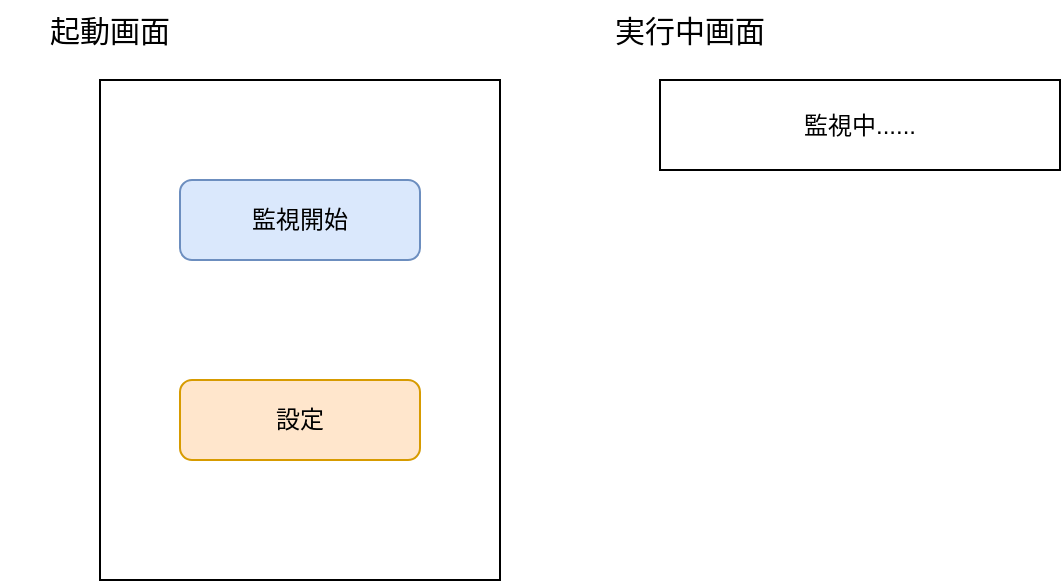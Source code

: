 <mxfile>
    <diagram id="joFSQwPKd1pgUaN3gR4A" name="ページ1">
        <mxGraphModel dx="1009" dy="719" grid="1" gridSize="10" guides="1" tooltips="1" connect="1" arrows="1" fold="1" page="1" pageScale="1" pageWidth="827" pageHeight="1169" math="0" shadow="0">
            <root>
                <mxCell id="0"/>
                <mxCell id="1" parent="0"/>
                <mxCell id="2" value="" style="rounded=0;whiteSpace=wrap;html=1;" parent="1" vertex="1">
                    <mxGeometry x="80" y="110" width="200" height="250" as="geometry"/>
                </mxCell>
                <mxCell id="3" value="監視開始" style="rounded=1;whiteSpace=wrap;html=1;fillColor=#dae8fc;strokeColor=#6c8ebf;" parent="1" vertex="1">
                    <mxGeometry x="120" y="160" width="120" height="40" as="geometry"/>
                </mxCell>
                <mxCell id="4" value="設定" style="rounded=1;whiteSpace=wrap;html=1;fillColor=#ffe6cc;strokeColor=#d79b00;" parent="1" vertex="1">
                    <mxGeometry x="120" y="260" width="120" height="40" as="geometry"/>
                </mxCell>
                <mxCell id="40" value="" style="rounded=0;whiteSpace=wrap;html=1;" parent="1" vertex="1">
                    <mxGeometry x="360" y="110" width="200" height="45" as="geometry"/>
                </mxCell>
                <mxCell id="41" value="監視中......" style="text;html=1;strokeColor=none;fillColor=none;align=center;verticalAlign=middle;whiteSpace=wrap;rounded=0;" parent="1" vertex="1">
                    <mxGeometry x="405" y="117.5" width="110" height="30" as="geometry"/>
                </mxCell>
                <mxCell id="mRTNBz1axSE0XRf-Ghjh-41" value="&lt;font style=&quot;font-size: 15px&quot;&gt;起動画面&lt;/font&gt;" style="text;html=1;strokeColor=none;fillColor=none;align=center;verticalAlign=middle;whiteSpace=wrap;rounded=0;" parent="1" vertex="1">
                    <mxGeometry x="30" y="70" width="110" height="30" as="geometry"/>
                </mxCell>
                <mxCell id="mRTNBz1axSE0XRf-Ghjh-42" value="&lt;font style=&quot;font-size: 15px&quot;&gt;実行中画面&lt;/font&gt;" style="text;html=1;strokeColor=none;fillColor=none;align=center;verticalAlign=middle;whiteSpace=wrap;rounded=0;" parent="1" vertex="1">
                    <mxGeometry x="320" y="70" width="110" height="30" as="geometry"/>
                </mxCell>
            </root>
        </mxGraphModel>
    </diagram>
    <diagram id="bGEK2ODulcbfgAPES69J" name="ページ2">
        <mxGraphModel dx="776" dy="669" grid="1" gridSize="10" guides="1" tooltips="1" connect="1" arrows="1" fold="1" page="1" pageScale="1" pageWidth="827" pageHeight="1169" math="0" shadow="0">
            <root>
                <mxCell id="CDdQbXF60Y6zYo539mXS-0"/>
                <mxCell id="CDdQbXF60Y6zYo539mXS-1" parent="CDdQbXF60Y6zYo539mXS-0"/>
                <mxCell id="g7K7pdbXOW3chDNbEAsn-0" value="" style="rounded=0;whiteSpace=wrap;html=1;" parent="CDdQbXF60Y6zYo539mXS-1" vertex="1">
                    <mxGeometry x="440" y="110" width="240" height="280" as="geometry"/>
                </mxCell>
                <mxCell id="g7K7pdbXOW3chDNbEAsn-1" value="監視開始" style="rounded=1;whiteSpace=wrap;html=1;fillColor=#dae8fc;strokeColor=#6c8ebf;" parent="CDdQbXF60Y6zYo539mXS-1" vertex="1">
                    <mxGeometry x="500" y="330" width="120" height="40" as="geometry"/>
                </mxCell>
                <mxCell id="g7K7pdbXOW3chDNbEAsn-2" value="通知音の鳴る秒数" style="text;html=1;strokeColor=none;fillColor=none;align=center;verticalAlign=middle;whiteSpace=wrap;rounded=0;" parent="CDdQbXF60Y6zYo539mXS-1" vertex="1">
                    <mxGeometry x="460" y="130" width="110" height="30" as="geometry"/>
                </mxCell>
                <mxCell id="g7K7pdbXOW3chDNbEAsn-3" value="音量テスト" style="text;html=1;strokeColor=none;fillColor=none;align=center;verticalAlign=middle;whiteSpace=wrap;rounded=0;" parent="CDdQbXF60Y6zYo539mXS-1" vertex="1">
                    <mxGeometry x="460" y="185" width="80" height="30" as="geometry"/>
                </mxCell>
                <mxCell id="g7K7pdbXOW3chDNbEAsn-4" value="&lt;b&gt;| |&lt;/b&gt;" style="rounded=1;whiteSpace=wrap;html=1;" parent="CDdQbXF60Y6zYo539mXS-1" vertex="1">
                    <mxGeometry x="605" y="180" width="50" height="40" as="geometry"/>
                </mxCell>
                <mxCell id="g7K7pdbXOW3chDNbEAsn-5" value="自動再起動" style="text;html=1;strokeColor=none;fillColor=none;align=center;verticalAlign=middle;whiteSpace=wrap;rounded=0;" parent="CDdQbXF60Y6zYo539mXS-1" vertex="1">
                    <mxGeometry x="460" y="235" width="80" height="30" as="geometry"/>
                </mxCell>
                <mxCell id="g7K7pdbXOW3chDNbEAsn-6" value="5" style="rounded=0;whiteSpace=wrap;html=1;" parent="CDdQbXF60Y6zYo539mXS-1" vertex="1">
                    <mxGeometry x="605" y="130" width="35" height="30" as="geometry"/>
                </mxCell>
                <mxCell id="g7K7pdbXOW3chDNbEAsn-7" value="秒" style="text;html=1;strokeColor=none;fillColor=none;align=center;verticalAlign=middle;whiteSpace=wrap;rounded=0;" parent="CDdQbXF60Y6zYo539mXS-1" vertex="1">
                    <mxGeometry x="640" y="130" width="26" height="30" as="geometry"/>
                </mxCell>
                <mxCell id="g7K7pdbXOW3chDNbEAsn-8" value="ON" style="rounded=1;whiteSpace=wrap;html=1;" parent="CDdQbXF60Y6zYo539mXS-1" vertex="1">
                    <mxGeometry x="605" y="240" width="50" height="30" as="geometry"/>
                </mxCell>
                <mxCell id="g7K7pdbXOW3chDNbEAsn-9" value="C:\Users" style="rounded=0;whiteSpace=wrap;html=1;align=left;" parent="CDdQbXF60Y6zYo539mXS-1" vertex="1">
                    <mxGeometry x="520" y="290" width="146" height="20" as="geometry"/>
                </mxCell>
                <mxCell id="g7K7pdbXOW3chDNbEAsn-10" value="パス" style="text;html=1;strokeColor=none;fillColor=none;align=center;verticalAlign=middle;whiteSpace=wrap;rounded=0;" parent="CDdQbXF60Y6zYo539mXS-1" vertex="1">
                    <mxGeometry x="460" y="290" width="50" height="20" as="geometry"/>
                </mxCell>
                <mxCell id="g7K7pdbXOW3chDNbEAsn-11" value="" style="rounded=0;whiteSpace=wrap;html=1;" parent="CDdQbXF60Y6zYo539mXS-1" vertex="1">
                    <mxGeometry x="110" y="110" width="240" height="280" as="geometry"/>
                </mxCell>
                <mxCell id="g7K7pdbXOW3chDNbEAsn-12" value="監視開始" style="rounded=1;whiteSpace=wrap;html=1;fillColor=#dae8fc;strokeColor=#6c8ebf;" parent="CDdQbXF60Y6zYo539mXS-1" vertex="1">
                    <mxGeometry x="170" y="330" width="120" height="40" as="geometry"/>
                </mxCell>
                <mxCell id="g7K7pdbXOW3chDNbEAsn-13" value="通知音の鳴る秒数" style="text;html=1;strokeColor=none;fillColor=none;align=center;verticalAlign=middle;whiteSpace=wrap;rounded=0;" parent="CDdQbXF60Y6zYo539mXS-1" vertex="1">
                    <mxGeometry x="130" y="130" width="110" height="30" as="geometry"/>
                </mxCell>
                <mxCell id="g7K7pdbXOW3chDNbEAsn-14" value="音量テスト" style="text;html=1;strokeColor=none;fillColor=none;align=center;verticalAlign=middle;whiteSpace=wrap;rounded=0;" parent="CDdQbXF60Y6zYo539mXS-1" vertex="1">
                    <mxGeometry x="130" y="185" width="80" height="30" as="geometry"/>
                </mxCell>
                <mxCell id="g7K7pdbXOW3chDNbEAsn-15" value="▶" style="rounded=1;whiteSpace=wrap;html=1;" parent="CDdQbXF60Y6zYo539mXS-1" vertex="1">
                    <mxGeometry x="275" y="180" width="50" height="40" as="geometry"/>
                </mxCell>
                <mxCell id="g7K7pdbXOW3chDNbEAsn-16" value="自動再起動" style="text;html=1;strokeColor=none;fillColor=none;align=center;verticalAlign=middle;whiteSpace=wrap;rounded=0;" parent="CDdQbXF60Y6zYo539mXS-1" vertex="1">
                    <mxGeometry x="130" y="235" width="80" height="30" as="geometry"/>
                </mxCell>
                <mxCell id="g7K7pdbXOW3chDNbEAsn-17" value="5" style="rounded=0;whiteSpace=wrap;html=1;" parent="CDdQbXF60Y6zYo539mXS-1" vertex="1">
                    <mxGeometry x="275" y="130" width="35" height="30" as="geometry"/>
                </mxCell>
                <mxCell id="g7K7pdbXOW3chDNbEAsn-18" value="秒" style="text;html=1;strokeColor=none;fillColor=none;align=center;verticalAlign=middle;whiteSpace=wrap;rounded=0;" parent="CDdQbXF60Y6zYo539mXS-1" vertex="1">
                    <mxGeometry x="310" y="130" width="26" height="30" as="geometry"/>
                </mxCell>
                <mxCell id="g7K7pdbXOW3chDNbEAsn-19" value="ON" style="rounded=1;whiteSpace=wrap;html=1;" parent="CDdQbXF60Y6zYo539mXS-1" vertex="1">
                    <mxGeometry x="275" y="240" width="50" height="30" as="geometry"/>
                </mxCell>
                <mxCell id="g7K7pdbXOW3chDNbEAsn-20" value="&lt;span&gt;C:\Users&lt;/span&gt;" style="rounded=0;whiteSpace=wrap;html=1;align=left;" parent="CDdQbXF60Y6zYo539mXS-1" vertex="1">
                    <mxGeometry x="190" y="290" width="146" height="20" as="geometry"/>
                </mxCell>
                <mxCell id="g7K7pdbXOW3chDNbEAsn-21" value="パス" style="text;html=1;strokeColor=none;fillColor=none;align=center;verticalAlign=middle;whiteSpace=wrap;rounded=0;" parent="CDdQbXF60Y6zYo539mXS-1" vertex="1">
                    <mxGeometry x="130" y="290" width="50" height="20" as="geometry"/>
                </mxCell>
                <mxCell id="g7K7pdbXOW3chDNbEAsn-22" value="" style="rounded=0;whiteSpace=wrap;html=1;" parent="CDdQbXF60Y6zYo539mXS-1" vertex="1">
                    <mxGeometry x="440" y="450" width="240" height="280" as="geometry"/>
                </mxCell>
                <mxCell id="g7K7pdbXOW3chDNbEAsn-23" value="監視開始" style="rounded=1;whiteSpace=wrap;html=1;fillColor=#dae8fc;strokeColor=#6c8ebf;" parent="CDdQbXF60Y6zYo539mXS-1" vertex="1">
                    <mxGeometry x="500" y="670" width="120" height="40" as="geometry"/>
                </mxCell>
                <mxCell id="g7K7pdbXOW3chDNbEAsn-24" value="通知音の鳴る秒数" style="text;html=1;strokeColor=none;fillColor=none;align=center;verticalAlign=middle;whiteSpace=wrap;rounded=0;" parent="CDdQbXF60Y6zYo539mXS-1" vertex="1">
                    <mxGeometry x="460" y="470" width="110" height="30" as="geometry"/>
                </mxCell>
                <mxCell id="g7K7pdbXOW3chDNbEAsn-25" value="音量テスト" style="text;html=1;strokeColor=none;fillColor=none;align=center;verticalAlign=middle;whiteSpace=wrap;rounded=0;" parent="CDdQbXF60Y6zYo539mXS-1" vertex="1">
                    <mxGeometry x="460" y="525" width="80" height="30" as="geometry"/>
                </mxCell>
                <mxCell id="g7K7pdbXOW3chDNbEAsn-26" value="▶" style="rounded=1;whiteSpace=wrap;html=1;" parent="CDdQbXF60Y6zYo539mXS-1" vertex="1">
                    <mxGeometry x="605" y="520" width="50" height="40" as="geometry"/>
                </mxCell>
                <mxCell id="g7K7pdbXOW3chDNbEAsn-27" value="自動再起動" style="text;html=1;strokeColor=none;fillColor=none;align=center;verticalAlign=middle;whiteSpace=wrap;rounded=0;" parent="CDdQbXF60Y6zYo539mXS-1" vertex="1">
                    <mxGeometry x="460" y="575" width="80" height="30" as="geometry"/>
                </mxCell>
                <mxCell id="g7K7pdbXOW3chDNbEAsn-28" value="5" style="rounded=0;whiteSpace=wrap;html=1;" parent="CDdQbXF60Y6zYo539mXS-1" vertex="1">
                    <mxGeometry x="605" y="470" width="35" height="30" as="geometry"/>
                </mxCell>
                <mxCell id="g7K7pdbXOW3chDNbEAsn-29" value="秒" style="text;html=1;strokeColor=none;fillColor=none;align=center;verticalAlign=middle;whiteSpace=wrap;rounded=0;" parent="CDdQbXF60Y6zYo539mXS-1" vertex="1">
                    <mxGeometry x="640" y="470" width="26" height="30" as="geometry"/>
                </mxCell>
                <mxCell id="g7K7pdbXOW3chDNbEAsn-30" value="OFF" style="rounded=1;whiteSpace=wrap;html=1;" parent="CDdQbXF60Y6zYo539mXS-1" vertex="1">
                    <mxGeometry x="605" y="580" width="50" height="30" as="geometry"/>
                </mxCell>
                <mxCell id="g7K7pdbXOW3chDNbEAsn-31" value="&lt;font color=&quot;#999999&quot;&gt;C:\Users&lt;/font&gt;" style="rounded=0;whiteSpace=wrap;html=1;fillColor=#CCCCCC;align=left;" parent="CDdQbXF60Y6zYo539mXS-1" vertex="1">
                    <mxGeometry x="520" y="630" width="146" height="20" as="geometry"/>
                </mxCell>
                <mxCell id="g7K7pdbXOW3chDNbEAsn-32" value="パス" style="text;html=1;strokeColor=none;fillColor=none;align=center;verticalAlign=middle;whiteSpace=wrap;rounded=0;fontColor=#CCCCCC;" parent="CDdQbXF60Y6zYo539mXS-1" vertex="1">
                    <mxGeometry x="460" y="630" width="50" height="20" as="geometry"/>
                </mxCell>
                <mxCell id="Qb68iTEdEVpjYVNA_AmT-0" value="&lt;font style=&quot;font-size: 15px&quot;&gt;設定画面&lt;/font&gt;" style="text;html=1;strokeColor=none;fillColor=none;align=center;verticalAlign=middle;whiteSpace=wrap;rounded=0;" parent="CDdQbXF60Y6zYo539mXS-1" vertex="1">
                    <mxGeometry x="50" y="70" width="110" height="30" as="geometry"/>
                </mxCell>
                <mxCell id="Qb68iTEdEVpjYVNA_AmT-1" value="&lt;font style=&quot;font-size: 15px&quot;&gt;音量テスト実行画面&lt;/font&gt;" style="text;html=1;strokeColor=none;fillColor=none;align=center;verticalAlign=middle;whiteSpace=wrap;rounded=0;" parent="CDdQbXF60Y6zYo539mXS-1" vertex="1">
                    <mxGeometry x="380" y="70" width="170" height="30" as="geometry"/>
                </mxCell>
                <mxCell id="Qb68iTEdEVpjYVNA_AmT-2" value="&lt;font style=&quot;font-size: 15px&quot;&gt;タスク自動再起動OFF画面&lt;/font&gt;" style="text;html=1;strokeColor=none;fillColor=none;align=center;verticalAlign=middle;whiteSpace=wrap;rounded=0;" parent="CDdQbXF60Y6zYo539mXS-1" vertex="1">
                    <mxGeometry x="380" y="410" width="200" height="30" as="geometry"/>
                </mxCell>
            </root>
        </mxGraphModel>
    </diagram>
    <diagram id="3YhLQCJyA7DAbaMctfV1" name="ページ3">
        <mxGraphModel dx="830" dy="719" grid="1" gridSize="10" guides="1" tooltips="1" connect="1" arrows="1" fold="1" page="1" pageScale="1" pageWidth="827" pageHeight="1169" math="0" shadow="0">
            <root>
                <mxCell id="rr9I-6KRa5dokksQtBhD-0"/>
                <mxCell id="rr9I-6KRa5dokksQtBhD-1" parent="rr9I-6KRa5dokksQtBhD-0"/>
                <mxCell id="2t9ezWTVsAAYpFk83tRK-0" value="" style="rounded=0;whiteSpace=wrap;html=1;" vertex="1" parent="rr9I-6KRa5dokksQtBhD-1">
                    <mxGeometry x="260" y="270" width="200" height="170" as="geometry"/>
                </mxCell>
                <mxCell id="2t9ezWTVsAAYpFk83tRK-1" value="監視対象が終了しました" style="text;html=1;strokeColor=none;fillColor=none;align=center;verticalAlign=middle;whiteSpace=wrap;rounded=0;" vertex="1" parent="rr9I-6KRa5dokksQtBhD-1">
                    <mxGeometry x="267.5" y="280" width="185" height="30" as="geometry"/>
                </mxCell>
                <mxCell id="2t9ezWTVsAAYpFk83tRK-2" value="&lt;font style=&quot;font-size: 15px&quot;&gt;タスク終了画面&lt;/font&gt;" style="text;html=1;strokeColor=none;fillColor=none;align=center;verticalAlign=middle;whiteSpace=wrap;rounded=0;" vertex="1" parent="rr9I-6KRa5dokksQtBhD-1">
                    <mxGeometry x="220" y="230" width="110" height="30" as="geometry"/>
                </mxCell>
                <mxCell id="2t9ezWTVsAAYpFk83tRK-3" value="20xx. x .x&amp;nbsp; &amp;nbsp;xx : xx : xx" style="text;html=1;strokeColor=none;fillColor=none;align=center;verticalAlign=middle;whiteSpace=wrap;rounded=0;" vertex="1" parent="rr9I-6KRa5dokksQtBhD-1">
                    <mxGeometry x="267.5" y="320" width="185" height="30" as="geometry"/>
                </mxCell>
                <mxCell id="TijNIOm_sAD3zX0PfTGT-0" value="停止" style="rounded=1;whiteSpace=wrap;html=1;fillColor=#ffe6cc;strokeColor=#d79b00;" vertex="1" parent="rr9I-6KRa5dokksQtBhD-1">
                    <mxGeometry x="300" y="380" width="120" height="40" as="geometry"/>
                </mxCell>
            </root>
        </mxGraphModel>
    </diagram>
    <diagram id="47-PMLry1T8wgPwiwFsR" name="ページ4">
        <mxGraphModel dx="1145" dy="649" grid="1" gridSize="10" guides="1" tooltips="1" connect="1" arrows="1" fold="1" page="1" pageScale="1" pageWidth="827" pageHeight="1169" math="0" shadow="0">
            <root>
                <mxCell id="tw3OIPbExxQBJZhRZ05i-0"/>
                <mxCell id="tw3OIPbExxQBJZhRZ05i-1" parent="tw3OIPbExxQBJZhRZ05i-0"/>
                <mxCell id="tw3OIPbExxQBJZhRZ05i-2" value="" style="endArrow=none;html=1;dashed=1;" edge="1" parent="tw3OIPbExxQBJZhRZ05i-1">
                    <mxGeometry width="50" height="50" relative="1" as="geometry">
                        <mxPoint x="160" y="600" as="sourcePoint"/>
                        <mxPoint x="160" y="120" as="targetPoint"/>
                    </mxGeometry>
                </mxCell>
                <mxCell id="tw3OIPbExxQBJZhRZ05i-3" value="ユーザ" style="rounded=0;whiteSpace=wrap;html=1;" vertex="1" parent="tw3OIPbExxQBJZhRZ05i-1">
                    <mxGeometry x="110" y="80" width="100" height="40" as="geometry"/>
                </mxCell>
                <mxCell id="tw3OIPbExxQBJZhRZ05i-4" value="" style="endArrow=none;html=1;fontStyle=1;startArrow=none;dashed=1;" edge="1" parent="tw3OIPbExxQBJZhRZ05i-1" source="tw3OIPbExxQBJZhRZ05i-11">
                    <mxGeometry width="50" height="50" relative="1" as="geometry">
                        <mxPoint x="570" y="800" as="sourcePoint"/>
                        <mxPoint x="570" y="120" as="targetPoint"/>
                    </mxGeometry>
                </mxCell>
                <mxCell id="tw3OIPbExxQBJZhRZ05i-5" value="&lt;span style=&quot;font-weight: normal&quot;&gt;本アプリ&lt;/span&gt;" style="rounded=0;whiteSpace=wrap;html=1;fontStyle=1" vertex="1" parent="tw3OIPbExxQBJZhRZ05i-1">
                    <mxGeometry x="520" y="80" width="100" height="40" as="geometry"/>
                </mxCell>
                <mxCell id="tw3OIPbExxQBJZhRZ05i-6" value="" style="endArrow=none;html=1;startArrow=none;dashed=1;" edge="1" parent="tw3OIPbExxQBJZhRZ05i-1" source="tw3OIPbExxQBJZhRZ05i-9">
                    <mxGeometry width="50" height="50" relative="1" as="geometry">
                        <mxPoint x="364" y="810" as="sourcePoint"/>
                        <mxPoint x="364" y="120" as="targetPoint"/>
                    </mxGeometry>
                </mxCell>
                <mxCell id="tw3OIPbExxQBJZhRZ05i-7" value="監視対象タスク" style="rounded=0;whiteSpace=wrap;html=1;" vertex="1" parent="tw3OIPbExxQBJZhRZ05i-1">
                    <mxGeometry x="314" y="80" width="100" height="40" as="geometry"/>
                </mxCell>
                <mxCell id="tw3OIPbExxQBJZhRZ05i-8" value="" style="rounded=0;whiteSpace=wrap;html=1;rotation=90;" vertex="1" parent="tw3OIPbExxQBJZhRZ05i-1">
                    <mxGeometry x="-41.87" y="354.38" width="403.75" height="15" as="geometry"/>
                </mxCell>
                <mxCell id="tw3OIPbExxQBJZhRZ05i-9" value="" style="rounded=0;whiteSpace=wrap;html=1;rotation=90;" vertex="1" parent="tw3OIPbExxQBJZhRZ05i-1">
                    <mxGeometry x="248.25" y="310.75" width="231.5" height="15" as="geometry"/>
                </mxCell>
                <mxCell id="tw3OIPbExxQBJZhRZ05i-10" value="" style="endArrow=none;html=1;dashed=1;" edge="1" parent="tw3OIPbExxQBJZhRZ05i-1" target="tw3OIPbExxQBJZhRZ05i-9">
                    <mxGeometry width="50" height="50" relative="1" as="geometry">
                        <mxPoint x="364" y="600" as="sourcePoint"/>
                        <mxPoint x="364" y="120" as="targetPoint"/>
                    </mxGeometry>
                </mxCell>
                <mxCell id="tw3OIPbExxQBJZhRZ05i-11" value="" style="rounded=0;whiteSpace=wrap;html=1;rotation=90;" vertex="1" parent="tw3OIPbExxQBJZhRZ05i-1">
                    <mxGeometry x="432.82" y="367.19" width="274.37" height="15" as="geometry"/>
                </mxCell>
                <mxCell id="tw3OIPbExxQBJZhRZ05i-12" value="" style="endArrow=none;html=1;fontStyle=1;dashed=1;" edge="1" parent="tw3OIPbExxQBJZhRZ05i-1" target="tw3OIPbExxQBJZhRZ05i-11">
                    <mxGeometry width="50" height="50" relative="1" as="geometry">
                        <mxPoint x="570" y="600" as="sourcePoint"/>
                        <mxPoint x="570" y="120" as="targetPoint"/>
                    </mxGeometry>
                </mxCell>
                <mxCell id="tw3OIPbExxQBJZhRZ05i-13" value="" style="endArrow=classic;html=1;entryX=0.071;entryY=0.767;entryDx=0;entryDy=0;entryPerimeter=0;" edge="1" parent="tw3OIPbExxQBJZhRZ05i-1">
                    <mxGeometry width="50" height="50" relative="1" as="geometry">
                        <mxPoint x="169" y="213" as="sourcePoint"/>
                        <mxPoint x="359.995" y="213.19" as="targetPoint"/>
                    </mxGeometry>
                </mxCell>
                <mxCell id="tw3OIPbExxQBJZhRZ05i-15" value="タスク起動" style="edgeLabel;html=1;align=center;verticalAlign=middle;resizable=0;points=[];" vertex="1" connectable="0" parent="tw3OIPbExxQBJZhRZ05i-13">
                    <mxGeometry x="0.197" relative="1" as="geometry">
                        <mxPoint x="-23" as="offset"/>
                    </mxGeometry>
                </mxCell>
                <mxCell id="tw3OIPbExxQBJZhRZ05i-14" value="" style="endArrow=classic;html=1;" edge="1" parent="tw3OIPbExxQBJZhRZ05i-1">
                    <mxGeometry width="50" height="50" relative="1" as="geometry">
                        <mxPoint x="169" y="240.0" as="sourcePoint"/>
                        <mxPoint x="560" y="240" as="targetPoint"/>
                    </mxGeometry>
                </mxCell>
                <mxCell id="tw3OIPbExxQBJZhRZ05i-16" value="アプリ起動" style="edgeLabel;html=1;align=center;verticalAlign=middle;resizable=0;points=[];" vertex="1" connectable="0" parent="tw3OIPbExxQBJZhRZ05i-14">
                    <mxGeometry x="-0.24" y="1" relative="1" as="geometry">
                        <mxPoint x="133" as="offset"/>
                    </mxGeometry>
                </mxCell>
                <mxCell id="tw3OIPbExxQBJZhRZ05i-17" value="" style="endArrow=classic;html=1;" edge="1" parent="tw3OIPbExxQBJZhRZ05i-1">
                    <mxGeometry width="50" height="50" relative="1" as="geometry">
                        <mxPoint x="560" y="441" as="sourcePoint"/>
                        <mxPoint x="370" y="441" as="targetPoint"/>
                    </mxGeometry>
                </mxCell>
                <mxCell id="tw3OIPbExxQBJZhRZ05i-18" value="タスク終了検知" style="edgeLabel;html=1;align=center;verticalAlign=middle;resizable=0;points=[];" vertex="1" connectable="0" parent="tw3OIPbExxQBJZhRZ05i-17">
                    <mxGeometry x="0.197" relative="1" as="geometry">
                        <mxPoint x="30" as="offset"/>
                    </mxGeometry>
                </mxCell>
                <mxCell id="tw3OIPbExxQBJZhRZ05i-19" value="" style="endArrow=classic;html=1;" edge="1" parent="tw3OIPbExxQBJZhRZ05i-1">
                    <mxGeometry width="50" height="50" relative="1" as="geometry">
                        <mxPoint x="559" y="470" as="sourcePoint"/>
                        <mxPoint x="169" y="470" as="targetPoint"/>
                    </mxGeometry>
                </mxCell>
                <mxCell id="tw3OIPbExxQBJZhRZ05i-20" value="通知音" style="edgeLabel;html=1;align=center;verticalAlign=middle;resizable=0;points=[];" vertex="1" connectable="0" parent="tw3OIPbExxQBJZhRZ05i-19">
                    <mxGeometry x="0.197" relative="1" as="geometry">
                        <mxPoint x="-66" as="offset"/>
                    </mxGeometry>
                </mxCell>
                <mxCell id="tw3OIPbExxQBJZhRZ05i-21" value="" style="endArrow=classic;html=1;dashed=1;" edge="1" parent="tw3OIPbExxQBJZhRZ05i-1">
                    <mxGeometry width="50" height="50" relative="1" as="geometry">
                        <mxPoint x="168.5" y="500.0" as="sourcePoint"/>
                        <mxPoint x="559.5" y="500" as="targetPoint"/>
                    </mxGeometry>
                </mxCell>
                <mxCell id="tw3OIPbExxQBJZhRZ05i-22" value="通知音停止・アプリ終了" style="edgeLabel;html=1;align=center;verticalAlign=middle;resizable=0;points=[];" vertex="1" connectable="0" parent="tw3OIPbExxQBJZhRZ05i-21">
                    <mxGeometry x="-0.24" y="1" relative="1" as="geometry">
                        <mxPoint x="133" as="offset"/>
                    </mxGeometry>
                </mxCell>
                <mxCell id="tw3OIPbExxQBJZhRZ05i-23" value="" style="shape=cross;whiteSpace=wrap;html=1;size=0.006;rotation=45;fillColor=#0A0A0A;" vertex="1" parent="tw3OIPbExxQBJZhRZ05i-1">
                    <mxGeometry x="346.5" y="426.32" width="35" height="35" as="geometry"/>
                </mxCell>
                <mxCell id="tw3OIPbExxQBJZhRZ05i-24" value="" style="shape=cross;whiteSpace=wrap;html=1;size=0.006;rotation=45;fillColor=#0A0A0A;" vertex="1" parent="tw3OIPbExxQBJZhRZ05i-1">
                    <mxGeometry x="552.5" y="507.32" width="35" height="35" as="geometry"/>
                </mxCell>
            </root>
        </mxGraphModel>
    </diagram>
</mxfile>